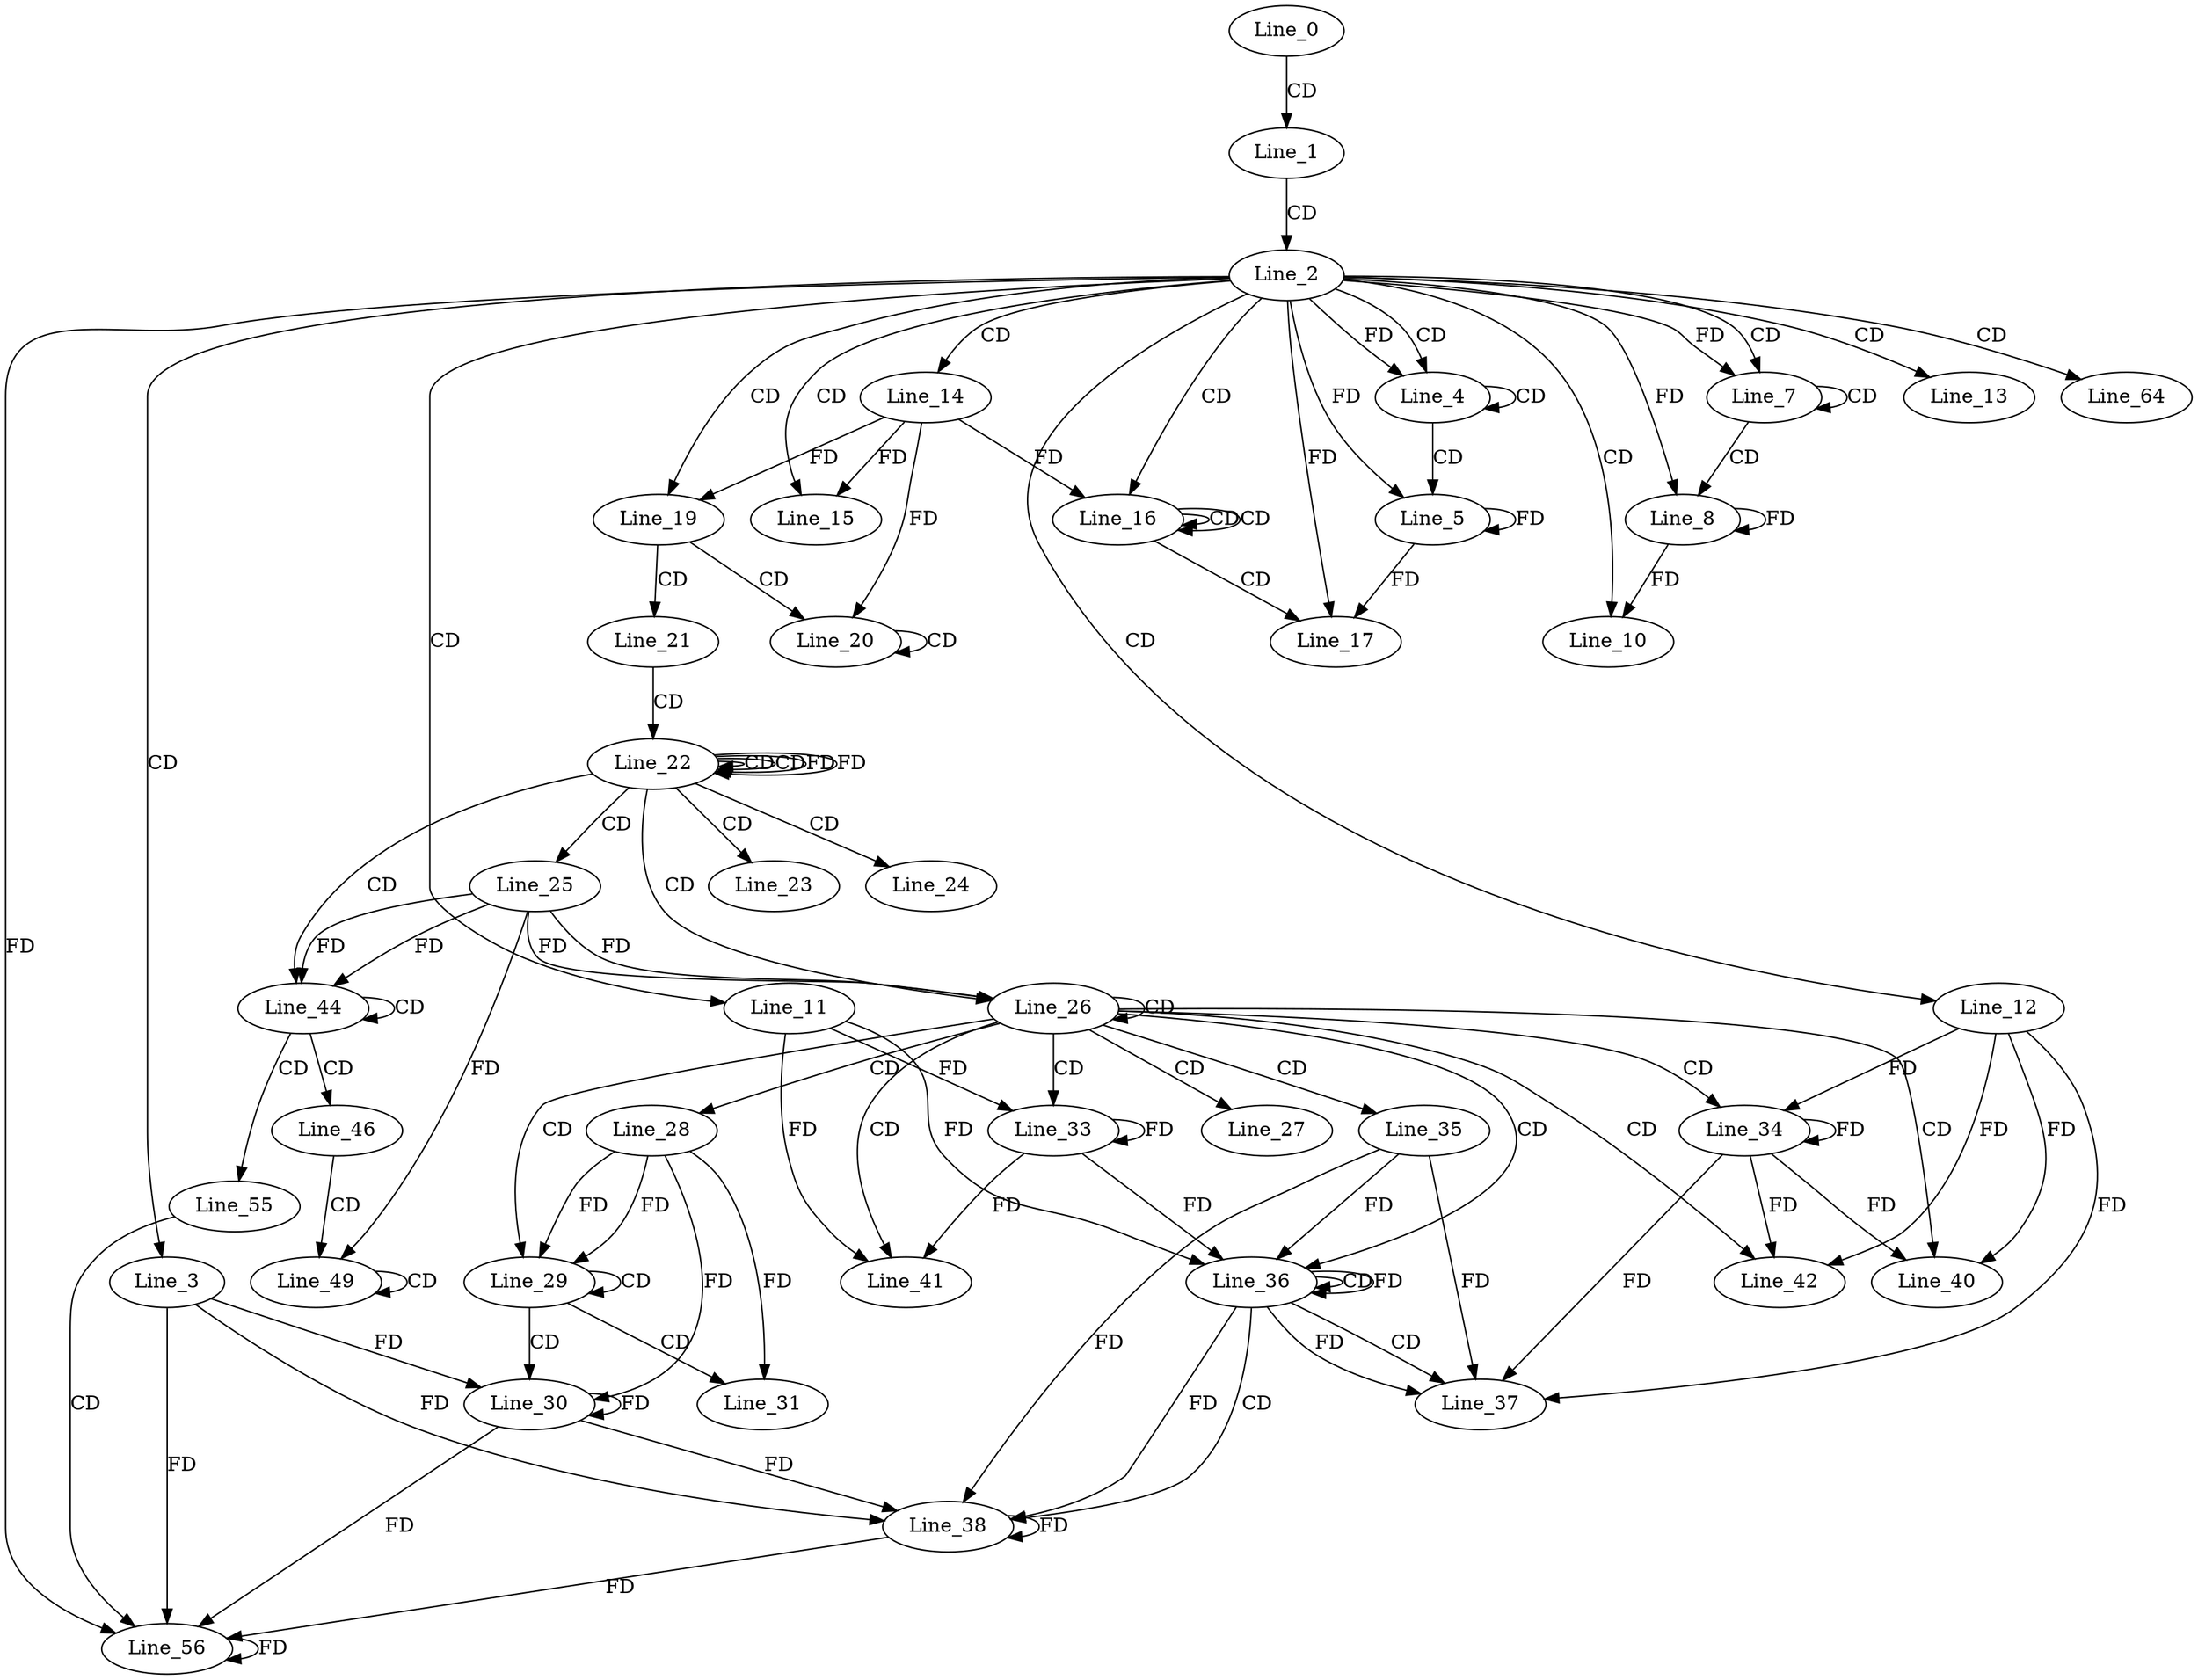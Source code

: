 digraph G {
  Line_0;
  Line_1;
  Line_2;
  Line_3;
  Line_4;
  Line_4;
  Line_5;
  Line_5;
  Line_5;
  Line_7;
  Line_7;
  Line_8;
  Line_8;
  Line_8;
  Line_10;
  Line_11;
  Line_12;
  Line_13;
  Line_14;
  Line_15;
  Line_16;
  Line_16;
  Line_16;
  Line_17;
  Line_19;
  Line_19;
  Line_19;
  Line_20;
  Line_20;
  Line_21;
  Line_22;
  Line_22;
  Line_22;
  Line_23;
  Line_24;
  Line_25;
  Line_26;
  Line_26;
  Line_27;
  Line_28;
  Line_29;
  Line_29;
  Line_30;
  Line_30;
  Line_31;
  Line_33;
  Line_34;
  Line_35;
  Line_36;
  Line_36;
  Line_36;
  Line_37;
  Line_38;
  Line_40;
  Line_41;
  Line_42;
  Line_44;
  Line_44;
  Line_46;
  Line_49;
  Line_49;
  Line_49;
  Line_55;
  Line_56;
  Line_56;
  Line_64;
  Line_0 -> Line_1 [ label="CD" ];
  Line_1 -> Line_2 [ label="CD" ];
  Line_2 -> Line_3 [ label="CD" ];
  Line_2 -> Line_4 [ label="CD" ];
  Line_4 -> Line_4 [ label="CD" ];
  Line_2 -> Line_4 [ label="FD" ];
  Line_4 -> Line_5 [ label="CD" ];
  Line_2 -> Line_5 [ label="FD" ];
  Line_5 -> Line_5 [ label="FD" ];
  Line_2 -> Line_7 [ label="CD" ];
  Line_7 -> Line_7 [ label="CD" ];
  Line_2 -> Line_7 [ label="FD" ];
  Line_7 -> Line_8 [ label="CD" ];
  Line_2 -> Line_8 [ label="FD" ];
  Line_8 -> Line_8 [ label="FD" ];
  Line_2 -> Line_10 [ label="CD" ];
  Line_8 -> Line_10 [ label="FD" ];
  Line_2 -> Line_11 [ label="CD" ];
  Line_2 -> Line_12 [ label="CD" ];
  Line_2 -> Line_13 [ label="CD" ];
  Line_2 -> Line_14 [ label="CD" ];
  Line_2 -> Line_15 [ label="CD" ];
  Line_14 -> Line_15 [ label="FD" ];
  Line_2 -> Line_16 [ label="CD" ];
  Line_16 -> Line_16 [ label="CD" ];
  Line_16 -> Line_16 [ label="CD" ];
  Line_14 -> Line_16 [ label="FD" ];
  Line_16 -> Line_17 [ label="CD" ];
  Line_2 -> Line_17 [ label="FD" ];
  Line_5 -> Line_17 [ label="FD" ];
  Line_2 -> Line_19 [ label="CD" ];
  Line_14 -> Line_19 [ label="FD" ];
  Line_19 -> Line_20 [ label="CD" ];
  Line_20 -> Line_20 [ label="CD" ];
  Line_14 -> Line_20 [ label="FD" ];
  Line_19 -> Line_21 [ label="CD" ];
  Line_21 -> Line_22 [ label="CD" ];
  Line_22 -> Line_22 [ label="CD" ];
  Line_22 -> Line_22 [ label="CD" ];
  Line_22 -> Line_22 [ label="FD" ];
  Line_22 -> Line_23 [ label="CD" ];
  Line_22 -> Line_24 [ label="CD" ];
  Line_22 -> Line_25 [ label="CD" ];
  Line_22 -> Line_26 [ label="CD" ];
  Line_25 -> Line_26 [ label="FD" ];
  Line_26 -> Line_26 [ label="CD" ];
  Line_25 -> Line_26 [ label="FD" ];
  Line_26 -> Line_27 [ label="CD" ];
  Line_26 -> Line_28 [ label="CD" ];
  Line_26 -> Line_29 [ label="CD" ];
  Line_28 -> Line_29 [ label="FD" ];
  Line_29 -> Line_29 [ label="CD" ];
  Line_28 -> Line_29 [ label="FD" ];
  Line_29 -> Line_30 [ label="CD" ];
  Line_30 -> Line_30 [ label="FD" ];
  Line_3 -> Line_30 [ label="FD" ];
  Line_28 -> Line_30 [ label="FD" ];
  Line_29 -> Line_31 [ label="CD" ];
  Line_28 -> Line_31 [ label="FD" ];
  Line_26 -> Line_33 [ label="CD" ];
  Line_33 -> Line_33 [ label="FD" ];
  Line_11 -> Line_33 [ label="FD" ];
  Line_26 -> Line_34 [ label="CD" ];
  Line_34 -> Line_34 [ label="FD" ];
  Line_12 -> Line_34 [ label="FD" ];
  Line_26 -> Line_35 [ label="CD" ];
  Line_26 -> Line_36 [ label="CD" ];
  Line_36 -> Line_36 [ label="CD" ];
  Line_36 -> Line_36 [ label="FD" ];
  Line_35 -> Line_36 [ label="FD" ];
  Line_33 -> Line_36 [ label="FD" ];
  Line_11 -> Line_36 [ label="FD" ];
  Line_36 -> Line_37 [ label="CD" ];
  Line_34 -> Line_37 [ label="FD" ];
  Line_12 -> Line_37 [ label="FD" ];
  Line_36 -> Line_37 [ label="FD" ];
  Line_35 -> Line_37 [ label="FD" ];
  Line_36 -> Line_38 [ label="CD" ];
  Line_38 -> Line_38 [ label="FD" ];
  Line_30 -> Line_38 [ label="FD" ];
  Line_3 -> Line_38 [ label="FD" ];
  Line_36 -> Line_38 [ label="FD" ];
  Line_35 -> Line_38 [ label="FD" ];
  Line_26 -> Line_40 [ label="CD" ];
  Line_34 -> Line_40 [ label="FD" ];
  Line_12 -> Line_40 [ label="FD" ];
  Line_26 -> Line_41 [ label="CD" ];
  Line_33 -> Line_41 [ label="FD" ];
  Line_11 -> Line_41 [ label="FD" ];
  Line_26 -> Line_42 [ label="CD" ];
  Line_34 -> Line_42 [ label="FD" ];
  Line_12 -> Line_42 [ label="FD" ];
  Line_22 -> Line_44 [ label="CD" ];
  Line_25 -> Line_44 [ label="FD" ];
  Line_44 -> Line_44 [ label="CD" ];
  Line_25 -> Line_44 [ label="FD" ];
  Line_44 -> Line_46 [ label="CD" ];
  Line_46 -> Line_49 [ label="CD" ];
  Line_49 -> Line_49 [ label="CD" ];
  Line_25 -> Line_49 [ label="FD" ];
  Line_44 -> Line_55 [ label="CD" ];
  Line_55 -> Line_56 [ label="CD" ];
  Line_38 -> Line_56 [ label="FD" ];
  Line_30 -> Line_56 [ label="FD" ];
  Line_56 -> Line_56 [ label="FD" ];
  Line_3 -> Line_56 [ label="FD" ];
  Line_2 -> Line_56 [ label="FD" ];
  Line_2 -> Line_64 [ label="CD" ];
  Line_22 -> Line_22 [ label="FD" ];
}
